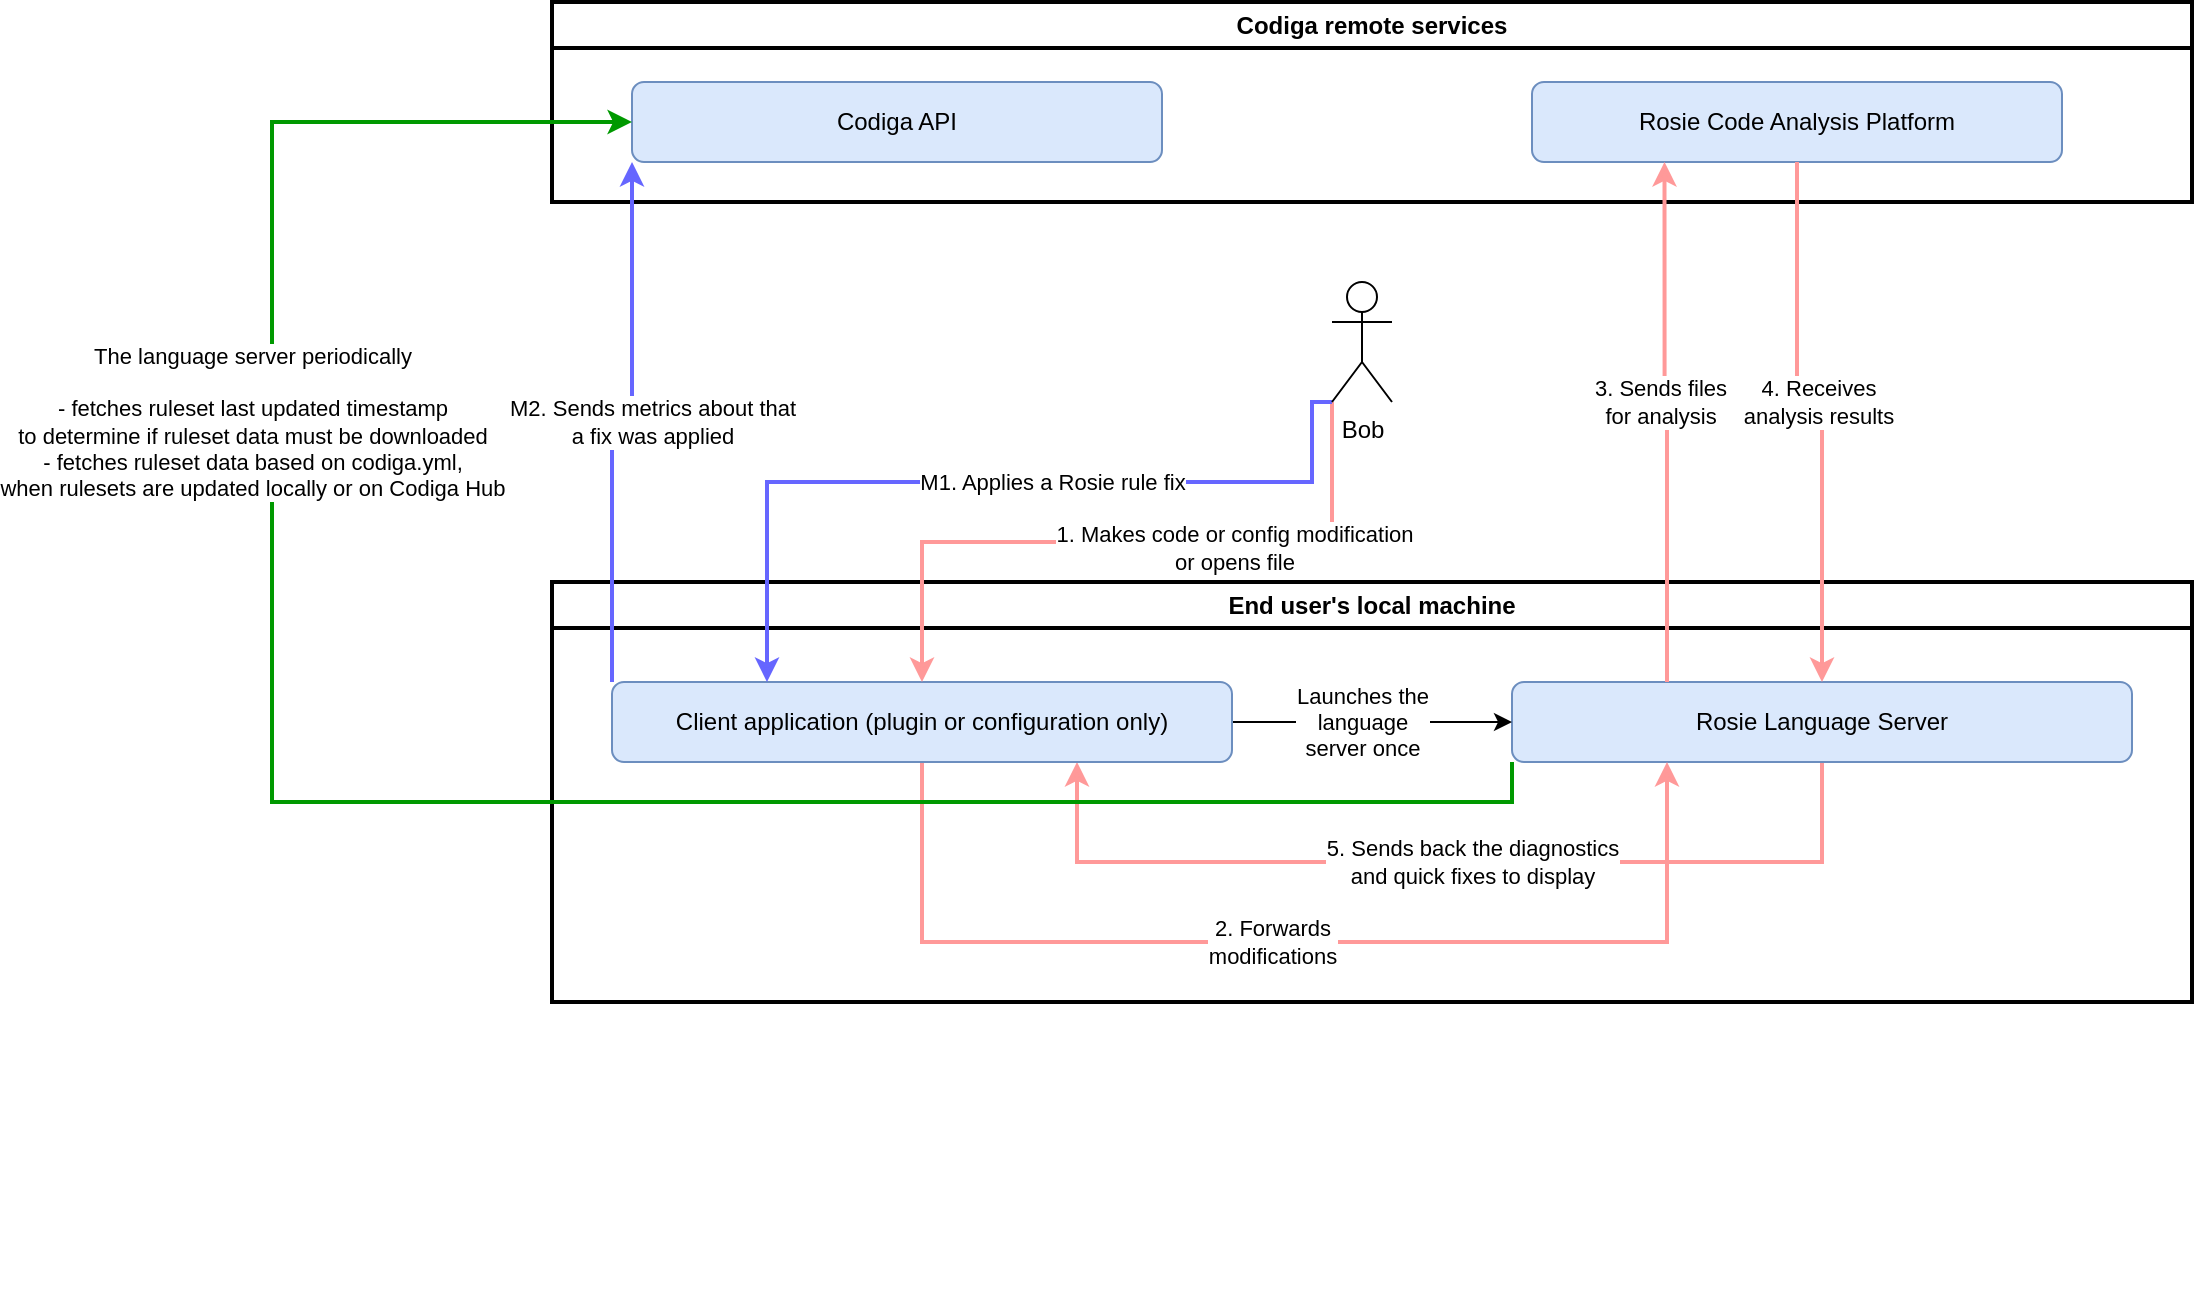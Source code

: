 <mxfile version="20.8.22" type="device"><diagram id="3f2NnI0rFGOMYGttQ7rE" name="1 oldal"><mxGraphModel dx="1434" dy="742" grid="1" gridSize="10" guides="1" tooltips="1" connect="1" arrows="1" fold="1" page="1" pageScale="1" pageWidth="2339" pageHeight="3300" math="0" shadow="0"><root><mxCell id="0"/><mxCell id="1" parent="0"/><mxCell id="updSOPZMdR-6veJA5Y30-46" value="&lt;span style=&quot;font-size: 11px; background-color: rgb(255, 255, 255);&quot;&gt;&lt;br&gt;&lt;/span&gt;" style="text;html=1;align=center;verticalAlign=middle;resizable=0;points=[];autosize=1;strokeColor=none;fillColor=none;" parent="1" vertex="1"><mxGeometry x="1090" y="655" width="20" height="30" as="geometry"/></mxCell><mxCell id="updSOPZMdR-6veJA5Y30-90" value="Codiga remote services" style="swimlane;whiteSpace=wrap;html=1;strokeWidth=2;" parent="1" vertex="1"><mxGeometry x="330" y="50" width="820" height="100" as="geometry"/></mxCell><mxCell id="updSOPZMdR-6veJA5Y30-91" value="Codiga API" style="rounded=1;whiteSpace=wrap;html=1;fillColor=#dae8fc;strokeColor=#6c8ebf;" parent="updSOPZMdR-6veJA5Y30-90" vertex="1"><mxGeometry x="40" y="40" width="265" height="40" as="geometry"/></mxCell><mxCell id="updSOPZMdR-6veJA5Y30-92" value="Rosie Code Analysis Platform" style="rounded=1;whiteSpace=wrap;html=1;fillColor=#dae8fc;strokeColor=#6c8ebf;" parent="updSOPZMdR-6veJA5Y30-90" vertex="1"><mxGeometry x="490" y="40" width="265" height="40" as="geometry"/></mxCell><mxCell id="updSOPZMdR-6veJA5Y30-93" value="End user's local machine" style="swimlane;whiteSpace=wrap;html=1;strokeColor=#000000;strokeWidth=2;" parent="1" vertex="1"><mxGeometry x="330" y="340" width="820" height="210" as="geometry"/></mxCell><mxCell id="updSOPZMdR-6veJA5Y30-139" style="edgeStyle=orthogonalEdgeStyle;rounded=0;orthogonalLoop=1;jettySize=auto;html=1;exitX=0.5;exitY=1;exitDx=0;exitDy=0;entryX=0.75;entryY=1;entryDx=0;entryDy=0;strokeColor=#FF9999;startArrow=none;startFill=0;strokeWidth=2;" parent="updSOPZMdR-6veJA5Y30-93" source="updSOPZMdR-6veJA5Y30-96" target="updSOPZMdR-6veJA5Y30-101" edge="1"><mxGeometry relative="1" as="geometry"><Array as="points"><mxPoint x="635" y="140"/><mxPoint x="263" y="140"/></Array></mxGeometry></mxCell><mxCell id="updSOPZMdR-6veJA5Y30-140" value="5. Sends back the diagnostics&lt;br&gt;and quick fixes to display" style="edgeLabel;html=1;align=center;verticalAlign=middle;resizable=0;points=[];" parent="updSOPZMdR-6veJA5Y30-139" vertex="1" connectable="0"><mxGeometry x="-0.086" relative="1" as="geometry"><mxPoint x="-9" as="offset"/></mxGeometry></mxCell><mxCell id="updSOPZMdR-6veJA5Y30-96" value="Rosie Language Server" style="rounded=1;whiteSpace=wrap;html=1;fillColor=#dae8fc;strokeColor=#6c8ebf;" parent="updSOPZMdR-6veJA5Y30-93" vertex="1"><mxGeometry x="480" y="50" width="310" height="40" as="geometry"/></mxCell><mxCell id="updSOPZMdR-6veJA5Y30-112" style="edgeStyle=orthogonalEdgeStyle;rounded=0;orthogonalLoop=1;jettySize=auto;html=1;exitX=1;exitY=0.5;exitDx=0;exitDy=0;entryX=0;entryY=0.5;entryDx=0;entryDy=0;strokeColor=#000000;startArrow=none;startFill=0;" parent="updSOPZMdR-6veJA5Y30-93" source="updSOPZMdR-6veJA5Y30-101" target="updSOPZMdR-6veJA5Y30-96" edge="1"><mxGeometry relative="1" as="geometry"/></mxCell><mxCell id="updSOPZMdR-6veJA5Y30-113" value="Launches the&lt;br&gt;language&lt;br&gt;server once" style="edgeLabel;html=1;align=center;verticalAlign=middle;resizable=0;points=[];" parent="updSOPZMdR-6veJA5Y30-112" vertex="1" connectable="0"><mxGeometry x="-0.157" relative="1" as="geometry"><mxPoint x="6" as="offset"/></mxGeometry></mxCell><mxCell id="updSOPZMdR-6veJA5Y30-150" style="edgeStyle=orthogonalEdgeStyle;rounded=0;orthogonalLoop=1;jettySize=auto;html=1;exitX=0.5;exitY=1;exitDx=0;exitDy=0;entryX=0.25;entryY=1;entryDx=0;entryDy=0;strokeColor=#FF9999;strokeWidth=2;startArrow=none;startFill=0;endArrow=classic;endFill=1;" parent="updSOPZMdR-6veJA5Y30-93" source="updSOPZMdR-6veJA5Y30-101" target="updSOPZMdR-6veJA5Y30-96" edge="1"><mxGeometry relative="1" as="geometry"><Array as="points"><mxPoint x="185" y="180"/><mxPoint x="558" y="180"/></Array></mxGeometry></mxCell><mxCell id="updSOPZMdR-6veJA5Y30-151" value="2. Forwards&lt;br&gt;modifications" style="edgeLabel;html=1;align=center;verticalAlign=middle;resizable=0;points=[];" parent="updSOPZMdR-6veJA5Y30-150" vertex="1" connectable="0"><mxGeometry x="0.119" y="3" relative="1" as="geometry"><mxPoint x="-44" y="3" as="offset"/></mxGeometry></mxCell><mxCell id="updSOPZMdR-6veJA5Y30-101" value="Client application (plugin or configuration only)" style="rounded=1;whiteSpace=wrap;html=1;fillColor=#dae8fc;strokeColor=#6c8ebf;" parent="updSOPZMdR-6veJA5Y30-93" vertex="1"><mxGeometry x="30" y="50" width="310" height="40" as="geometry"/></mxCell><mxCell id="updSOPZMdR-6veJA5Y30-143" style="edgeStyle=orthogonalEdgeStyle;rounded=0;orthogonalLoop=1;jettySize=auto;html=1;exitX=0;exitY=1;exitDx=0;exitDy=0;exitPerimeter=0;entryX=0.5;entryY=0;entryDx=0;entryDy=0;strokeColor=#FF9999;startArrow=none;startFill=0;endArrow=classic;endFill=1;strokeWidth=2;" parent="1" source="updSOPZMdR-6veJA5Y30-104" target="updSOPZMdR-6veJA5Y30-101" edge="1"><mxGeometry relative="1" as="geometry"/></mxCell><mxCell id="updSOPZMdR-6veJA5Y30-144" value="1. Makes code or config modification&lt;br&gt;or opens file" style="edgeLabel;html=1;align=center;verticalAlign=middle;resizable=0;points=[];" parent="updSOPZMdR-6veJA5Y30-143" vertex="1" connectable="0"><mxGeometry x="-0.31" y="3" relative="1" as="geometry"><mxPoint as="offset"/></mxGeometry></mxCell><mxCell id="updSOPZMdR-6veJA5Y30-145" style="edgeStyle=orthogonalEdgeStyle;rounded=0;orthogonalLoop=1;jettySize=auto;html=1;exitX=0;exitY=1;exitDx=0;exitDy=0;exitPerimeter=0;entryX=0.25;entryY=0;entryDx=0;entryDy=0;strokeColor=#6666FF;startArrow=none;startFill=0;endArrow=classic;endFill=1;strokeWidth=2;" parent="1" source="updSOPZMdR-6veJA5Y30-104" target="updSOPZMdR-6veJA5Y30-101" edge="1"><mxGeometry relative="1" as="geometry"><Array as="points"><mxPoint x="710" y="250"/><mxPoint x="710" y="290"/><mxPoint x="438" y="290"/></Array></mxGeometry></mxCell><mxCell id="updSOPZMdR-6veJA5Y30-146" value="M1. Applies a Rosie rule fix" style="edgeLabel;html=1;align=center;verticalAlign=middle;resizable=0;points=[];" parent="updSOPZMdR-6veJA5Y30-145" vertex="1" connectable="0"><mxGeometry x="-0.394" relative="1" as="geometry"><mxPoint x="-52" as="offset"/></mxGeometry></mxCell><mxCell id="updSOPZMdR-6veJA5Y30-104" value="Bob&lt;br&gt;" style="shape=umlActor;verticalLabelPosition=bottom;verticalAlign=top;html=1;outlineConnect=0;" parent="1" vertex="1"><mxGeometry x="720" y="190" width="30" height="60" as="geometry"/></mxCell><mxCell id="updSOPZMdR-6veJA5Y30-105" value="&lt;span style=&quot;font-size: 11px; background-color: rgb(255, 255, 255);&quot;&gt;&lt;br&gt;&lt;/span&gt;" style="text;html=1;align=center;verticalAlign=middle;resizable=0;points=[];autosize=1;strokeColor=none;fillColor=none;" parent="1" vertex="1"><mxGeometry x="1040" y="675" width="20" height="30" as="geometry"/></mxCell><mxCell id="updSOPZMdR-6veJA5Y30-131" style="edgeStyle=orthogonalEdgeStyle;rounded=0;orthogonalLoop=1;jettySize=auto;html=1;exitX=0.25;exitY=0;exitDx=0;exitDy=0;entryX=0.25;entryY=1;entryDx=0;entryDy=0;strokeColor=#FF9999;startArrow=none;startFill=0;strokeWidth=2;" parent="1" source="updSOPZMdR-6veJA5Y30-96" target="updSOPZMdR-6veJA5Y30-92" edge="1"><mxGeometry relative="1" as="geometry"/></mxCell><mxCell id="updSOPZMdR-6veJA5Y30-132" value="3. Sends files&lt;br&gt;for analysis" style="edgeLabel;html=1;align=center;verticalAlign=middle;resizable=0;points=[];" parent="updSOPZMdR-6veJA5Y30-131" vertex="1" connectable="0"><mxGeometry x="0.219" y="3" relative="1" as="geometry"><mxPoint y="18" as="offset"/></mxGeometry></mxCell><mxCell id="updSOPZMdR-6veJA5Y30-135" style="edgeStyle=orthogonalEdgeStyle;rounded=0;orthogonalLoop=1;jettySize=auto;html=1;exitX=0;exitY=0.5;exitDx=0;exitDy=0;entryX=0;entryY=1;entryDx=0;entryDy=0;strokeColor=#009900;startArrow=classic;startFill=1;endArrow=none;endFill=0;strokeWidth=2;" parent="1" source="updSOPZMdR-6veJA5Y30-91" target="updSOPZMdR-6veJA5Y30-96" edge="1"><mxGeometry relative="1" as="geometry"><Array as="points"><mxPoint x="190" y="110"/><mxPoint x="190" y="450"/><mxPoint x="810" y="450"/></Array></mxGeometry></mxCell><mxCell id="updSOPZMdR-6veJA5Y30-136" value="The language server periodically&lt;br&gt;&lt;br&gt;- fetches ruleset last updated timestamp&lt;br&gt;to determine if ruleset data must be downloaded&lt;br&gt;- fetches ruleset data based on codiga.yml,&lt;br&gt;when rulesets are updated locally or on Codiga Hub" style="edgeLabel;html=1;align=center;verticalAlign=middle;resizable=0;points=[];" parent="updSOPZMdR-6veJA5Y30-135" vertex="1" connectable="0"><mxGeometry x="-0.64" y="3" relative="1" as="geometry"><mxPoint x="-13" y="121" as="offset"/></mxGeometry></mxCell><mxCell id="updSOPZMdR-6veJA5Y30-137" style="edgeStyle=orthogonalEdgeStyle;rounded=0;orthogonalLoop=1;jettySize=auto;html=1;exitX=0.5;exitY=1;exitDx=0;exitDy=0;entryX=0.5;entryY=0;entryDx=0;entryDy=0;strokeColor=#FF9999;startArrow=none;startFill=0;strokeWidth=2;" parent="1" source="updSOPZMdR-6veJA5Y30-92" target="updSOPZMdR-6veJA5Y30-96" edge="1"><mxGeometry relative="1" as="geometry"/></mxCell><mxCell id="updSOPZMdR-6veJA5Y30-138" value="4. Receives&lt;br&gt;analysis results" style="edgeLabel;html=1;align=center;verticalAlign=middle;resizable=0;points=[];" parent="updSOPZMdR-6veJA5Y30-137" vertex="1" connectable="0"><mxGeometry x="-0.149" y="4" relative="1" as="geometry"><mxPoint x="6" y="4" as="offset"/></mxGeometry></mxCell><mxCell id="updSOPZMdR-6veJA5Y30-148" style="edgeStyle=orthogonalEdgeStyle;rounded=0;orthogonalLoop=1;jettySize=auto;html=1;exitX=0;exitY=0;exitDx=0;exitDy=0;entryX=0;entryY=1;entryDx=0;entryDy=0;strokeColor=#6666FF;startArrow=none;startFill=0;endArrow=classic;endFill=1;strokeWidth=2;" parent="1" source="updSOPZMdR-6veJA5Y30-101" target="updSOPZMdR-6veJA5Y30-91" edge="1"><mxGeometry relative="1" as="geometry"/></mxCell><mxCell id="updSOPZMdR-6veJA5Y30-149" value="M2. Sends metrics about that&lt;br&gt;a fix was applied" style="edgeLabel;html=1;align=center;verticalAlign=middle;resizable=0;points=[];" parent="updSOPZMdR-6veJA5Y30-148" vertex="1" connectable="0"><mxGeometry x="0.512" y="-1" relative="1" as="geometry"><mxPoint x="9" y="64" as="offset"/></mxGeometry></mxCell></root></mxGraphModel></diagram></mxfile>